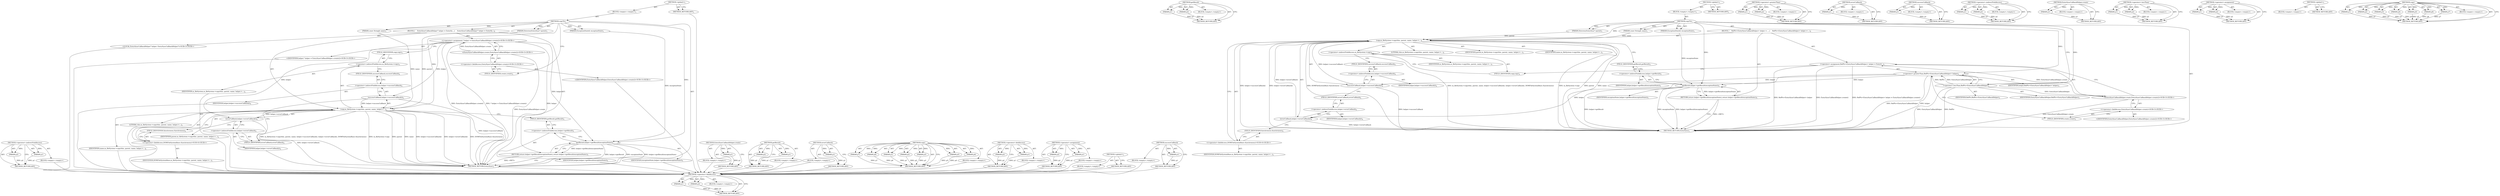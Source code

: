 digraph "successCallback" {
vulnerable_89 [label=<(METHOD,&lt;operator&gt;.fieldAccess)>];
vulnerable_90 [label=<(PARAM,p1)>];
vulnerable_91 [label=<(PARAM,p2)>];
vulnerable_92 [label=<(BLOCK,&lt;empty&gt;,&lt;empty&gt;)>];
vulnerable_93 [label=<(METHOD_RETURN,ANY)>];
vulnerable_117 [label=<(METHOD,getResult)>];
vulnerable_118 [label=<(PARAM,p1)>];
vulnerable_119 [label=<(PARAM,p2)>];
vulnerable_120 [label=<(BLOCK,&lt;empty&gt;,&lt;empty&gt;)>];
vulnerable_121 [label=<(METHOD_RETURN,ANY)>];
vulnerable_6 [label=<(METHOD,&lt;global&gt;)<SUB>1</SUB>>];
vulnerable_7 [label=<(BLOCK,&lt;empty&gt;,&lt;empty&gt;)<SUB>1</SUB>>];
vulnerable_8 [label=<(METHOD,copyTo)<SUB>1</SUB>>];
vulnerable_9 [label=<(PARAM,DirectoryEntrySync* parent)<SUB>1</SUB>>];
vulnerable_10 [label=<(PARAM,const String&amp; name)<SUB>1</SUB>>];
vulnerable_11 [label=<(PARAM,ExceptionState&amp; exceptionState)<SUB>1</SUB>>];
vulnerable_12 [label=<(BLOCK,{
    RefPtr&lt;EntrySyncCallbackHelper&gt; helper = ...,{
    RefPtr&lt;EntrySyncCallbackHelper&gt; helper = ...)<SUB>2</SUB>>];
vulnerable_13 [label=<(&lt;operator&gt;.assignment,RefPtr&lt;EntrySyncCallbackHelper&gt; helper = EntryS...)<SUB>3</SUB>>];
vulnerable_14 [label=<(&lt;operator&gt;.greaterThan,RefPtr&lt;EntrySyncCallbackHelper&gt; helper)<SUB>3</SUB>>];
vulnerable_15 [label=<(&lt;operator&gt;.lessThan,RefPtr&lt;EntrySyncCallbackHelper)<SUB>3</SUB>>];
vulnerable_16 [label=<(IDENTIFIER,RefPtr,RefPtr&lt;EntrySyncCallbackHelper)<SUB>3</SUB>>];
vulnerable_17 [label=<(IDENTIFIER,EntrySyncCallbackHelper,RefPtr&lt;EntrySyncCallbackHelper)<SUB>3</SUB>>];
vulnerable_18 [label=<(IDENTIFIER,helper,RefPtr&lt;EntrySyncCallbackHelper&gt; helper)<SUB>3</SUB>>];
vulnerable_19 [label="<(EntrySyncCallbackHelper.create,EntrySyncCallbackHelper::create())<SUB>3</SUB>>"];
vulnerable_20 [label="<(&lt;operator&gt;.fieldAccess,EntrySyncCallbackHelper::create)<SUB>3</SUB>>"];
vulnerable_21 [label="<(IDENTIFIER,EntrySyncCallbackHelper,EntrySyncCallbackHelper::create())<SUB>3</SUB>>"];
vulnerable_22 [label=<(FIELD_IDENTIFIER,create,create)<SUB>3</SUB>>];
vulnerable_23 [label=<(copy,m_fileSystem-&gt;copy(this, parent, name, helper-&gt;...)<SUB>4</SUB>>];
vulnerable_24 [label=<(&lt;operator&gt;.indirectFieldAccess,m_fileSystem-&gt;copy)<SUB>4</SUB>>];
vulnerable_25 [label=<(IDENTIFIER,m_fileSystem,m_fileSystem-&gt;copy(this, parent, name, helper-&gt;...)<SUB>4</SUB>>];
vulnerable_26 [label=<(FIELD_IDENTIFIER,copy,copy)<SUB>4</SUB>>];
vulnerable_27 [label=<(LITERAL,this,m_fileSystem-&gt;copy(this, parent, name, helper-&gt;...)<SUB>4</SUB>>];
vulnerable_28 [label=<(IDENTIFIER,parent,m_fileSystem-&gt;copy(this, parent, name, helper-&gt;...)<SUB>4</SUB>>];
vulnerable_29 [label=<(IDENTIFIER,name,m_fileSystem-&gt;copy(this, parent, name, helper-&gt;...)<SUB>4</SUB>>];
vulnerable_30 [label=<(successCallback,helper-&gt;successCallback())<SUB>4</SUB>>];
vulnerable_31 [label=<(&lt;operator&gt;.indirectFieldAccess,helper-&gt;successCallback)<SUB>4</SUB>>];
vulnerable_32 [label=<(IDENTIFIER,helper,helper-&gt;successCallback())<SUB>4</SUB>>];
vulnerable_33 [label=<(FIELD_IDENTIFIER,successCallback,successCallback)<SUB>4</SUB>>];
vulnerable_34 [label=<(errorCallback,helper-&gt;errorCallback())<SUB>4</SUB>>];
vulnerable_35 [label=<(&lt;operator&gt;.indirectFieldAccess,helper-&gt;errorCallback)<SUB>4</SUB>>];
vulnerable_36 [label=<(IDENTIFIER,helper,helper-&gt;errorCallback())<SUB>4</SUB>>];
vulnerable_37 [label=<(FIELD_IDENTIFIER,errorCallback,errorCallback)<SUB>4</SUB>>];
vulnerable_38 [label="<(&lt;operator&gt;.fieldAccess,DOMFileSystemBase::Synchronous)<SUB>4</SUB>>"];
vulnerable_39 [label=<(IDENTIFIER,DOMFileSystemBase,m_fileSystem-&gt;copy(this, parent, name, helper-&gt;...)<SUB>4</SUB>>];
vulnerable_40 [label=<(FIELD_IDENTIFIER,Synchronous,Synchronous)<SUB>4</SUB>>];
vulnerable_41 [label=<(RETURN,return helper-&gt;getResult(exceptionState);,return helper-&gt;getResult(exceptionState);)<SUB>5</SUB>>];
vulnerable_42 [label=<(getResult,helper-&gt;getResult(exceptionState))<SUB>5</SUB>>];
vulnerable_43 [label=<(&lt;operator&gt;.indirectFieldAccess,helper-&gt;getResult)<SUB>5</SUB>>];
vulnerable_44 [label=<(IDENTIFIER,helper,helper-&gt;getResult(exceptionState))<SUB>5</SUB>>];
vulnerable_45 [label=<(FIELD_IDENTIFIER,getResult,getResult)<SUB>5</SUB>>];
vulnerable_46 [label=<(IDENTIFIER,exceptionState,helper-&gt;getResult(exceptionState))<SUB>5</SUB>>];
vulnerable_47 [label=<(METHOD_RETURN,EntrySync)<SUB>1</SUB>>];
vulnerable_49 [label=<(METHOD_RETURN,ANY)<SUB>1</SUB>>];
vulnerable_75 [label=<(METHOD,&lt;operator&gt;.greaterThan)>];
vulnerable_76 [label=<(PARAM,p1)>];
vulnerable_77 [label=<(PARAM,p2)>];
vulnerable_78 [label=<(BLOCK,&lt;empty&gt;,&lt;empty&gt;)>];
vulnerable_79 [label=<(METHOD_RETURN,ANY)>];
vulnerable_113 [label=<(METHOD,errorCallback)>];
vulnerable_114 [label=<(PARAM,p1)>];
vulnerable_115 [label=<(BLOCK,&lt;empty&gt;,&lt;empty&gt;)>];
vulnerable_116 [label=<(METHOD_RETURN,ANY)>];
vulnerable_109 [label=<(METHOD,successCallback)>];
vulnerable_110 [label=<(PARAM,p1)>];
vulnerable_111 [label=<(BLOCK,&lt;empty&gt;,&lt;empty&gt;)>];
vulnerable_112 [label=<(METHOD_RETURN,ANY)>];
vulnerable_104 [label=<(METHOD,&lt;operator&gt;.indirectFieldAccess)>];
vulnerable_105 [label=<(PARAM,p1)>];
vulnerable_106 [label=<(PARAM,p2)>];
vulnerable_107 [label=<(BLOCK,&lt;empty&gt;,&lt;empty&gt;)>];
vulnerable_108 [label=<(METHOD_RETURN,ANY)>];
vulnerable_85 [label=<(METHOD,EntrySyncCallbackHelper.create)>];
vulnerable_86 [label=<(PARAM,p1)>];
vulnerable_87 [label=<(BLOCK,&lt;empty&gt;,&lt;empty&gt;)>];
vulnerable_88 [label=<(METHOD_RETURN,ANY)>];
vulnerable_80 [label=<(METHOD,&lt;operator&gt;.lessThan)>];
vulnerable_81 [label=<(PARAM,p1)>];
vulnerable_82 [label=<(PARAM,p2)>];
vulnerable_83 [label=<(BLOCK,&lt;empty&gt;,&lt;empty&gt;)>];
vulnerable_84 [label=<(METHOD_RETURN,ANY)>];
vulnerable_70 [label=<(METHOD,&lt;operator&gt;.assignment)>];
vulnerable_71 [label=<(PARAM,p1)>];
vulnerable_72 [label=<(PARAM,p2)>];
vulnerable_73 [label=<(BLOCK,&lt;empty&gt;,&lt;empty&gt;)>];
vulnerable_74 [label=<(METHOD_RETURN,ANY)>];
vulnerable_64 [label=<(METHOD,&lt;global&gt;)<SUB>1</SUB>>];
vulnerable_65 [label=<(BLOCK,&lt;empty&gt;,&lt;empty&gt;)>];
vulnerable_66 [label=<(METHOD_RETURN,ANY)>];
vulnerable_94 [label=<(METHOD,copy)>];
vulnerable_95 [label=<(PARAM,p1)>];
vulnerable_96 [label=<(PARAM,p2)>];
vulnerable_97 [label=<(PARAM,p3)>];
vulnerable_98 [label=<(PARAM,p4)>];
vulnerable_99 [label=<(PARAM,p5)>];
vulnerable_100 [label=<(PARAM,p6)>];
vulnerable_101 [label=<(PARAM,p7)>];
vulnerable_102 [label=<(BLOCK,&lt;empty&gt;,&lt;empty&gt;)>];
vulnerable_103 [label=<(METHOD_RETURN,ANY)>];
fixed_93 [label=<(METHOD,&lt;operator&gt;.indirectFieldAccess)>];
fixed_94 [label=<(PARAM,p1)>];
fixed_95 [label=<(PARAM,p2)>];
fixed_96 [label=<(BLOCK,&lt;empty&gt;,&lt;empty&gt;)>];
fixed_97 [label=<(METHOD_RETURN,ANY)>];
fixed_6 [label=<(METHOD,&lt;global&gt;)<SUB>1</SUB>>];
fixed_7 [label=<(BLOCK,&lt;empty&gt;,&lt;empty&gt;)<SUB>1</SUB>>];
fixed_8 [label=<(METHOD,copyTo)<SUB>1</SUB>>];
fixed_9 [label=<(PARAM,DirectoryEntrySync* parent)<SUB>1</SUB>>];
fixed_10 [label=<(PARAM,const String&amp; name)<SUB>1</SUB>>];
fixed_11 [label=<(PARAM,ExceptionState&amp; exceptionState)<SUB>1</SUB>>];
fixed_12 [label=<(BLOCK,{
    EntrySyncCallbackHelper* helper = EntrySy...,{
    EntrySyncCallbackHelper* helper = EntrySy...)<SUB>2</SUB>>];
fixed_13 [label="<(LOCAL,EntrySyncCallbackHelper* helper: EntrySyncCallbackHelper*)<SUB>3</SUB>>"];
fixed_14 [label="<(&lt;operator&gt;.assignment,* helper = EntrySyncCallbackHelper::create())<SUB>3</SUB>>"];
fixed_15 [label="<(IDENTIFIER,helper,* helper = EntrySyncCallbackHelper::create())<SUB>3</SUB>>"];
fixed_16 [label="<(EntrySyncCallbackHelper.create,EntrySyncCallbackHelper::create())<SUB>3</SUB>>"];
fixed_17 [label="<(&lt;operator&gt;.fieldAccess,EntrySyncCallbackHelper::create)<SUB>3</SUB>>"];
fixed_18 [label="<(IDENTIFIER,EntrySyncCallbackHelper,EntrySyncCallbackHelper::create())<SUB>3</SUB>>"];
fixed_19 [label=<(FIELD_IDENTIFIER,create,create)<SUB>3</SUB>>];
fixed_20 [label=<(copy,m_fileSystem-&gt;copy(this, parent, name, helper-&gt;...)<SUB>4</SUB>>];
fixed_21 [label=<(&lt;operator&gt;.indirectFieldAccess,m_fileSystem-&gt;copy)<SUB>4</SUB>>];
fixed_22 [label=<(IDENTIFIER,m_fileSystem,m_fileSystem-&gt;copy(this, parent, name, helper-&gt;...)<SUB>4</SUB>>];
fixed_23 [label=<(FIELD_IDENTIFIER,copy,copy)<SUB>4</SUB>>];
fixed_24 [label=<(LITERAL,this,m_fileSystem-&gt;copy(this, parent, name, helper-&gt;...)<SUB>4</SUB>>];
fixed_25 [label=<(IDENTIFIER,parent,m_fileSystem-&gt;copy(this, parent, name, helper-&gt;...)<SUB>4</SUB>>];
fixed_26 [label=<(IDENTIFIER,name,m_fileSystem-&gt;copy(this, parent, name, helper-&gt;...)<SUB>4</SUB>>];
fixed_27 [label=<(successCallback,helper-&gt;successCallback())<SUB>4</SUB>>];
fixed_28 [label=<(&lt;operator&gt;.indirectFieldAccess,helper-&gt;successCallback)<SUB>4</SUB>>];
fixed_29 [label=<(IDENTIFIER,helper,helper-&gt;successCallback())<SUB>4</SUB>>];
fixed_30 [label=<(FIELD_IDENTIFIER,successCallback,successCallback)<SUB>4</SUB>>];
fixed_31 [label=<(errorCallback,helper-&gt;errorCallback())<SUB>4</SUB>>];
fixed_32 [label=<(&lt;operator&gt;.indirectFieldAccess,helper-&gt;errorCallback)<SUB>4</SUB>>];
fixed_33 [label=<(IDENTIFIER,helper,helper-&gt;errorCallback())<SUB>4</SUB>>];
fixed_34 [label=<(FIELD_IDENTIFIER,errorCallback,errorCallback)<SUB>4</SUB>>];
fixed_35 [label="<(&lt;operator&gt;.fieldAccess,DOMFileSystemBase::Synchronous)<SUB>4</SUB>>"];
fixed_36 [label=<(IDENTIFIER,DOMFileSystemBase,m_fileSystem-&gt;copy(this, parent, name, helper-&gt;...)<SUB>4</SUB>>];
fixed_37 [label=<(FIELD_IDENTIFIER,Synchronous,Synchronous)<SUB>4</SUB>>];
fixed_38 [label=<(RETURN,return helper-&gt;getResult(exceptionState);,return helper-&gt;getResult(exceptionState);)<SUB>5</SUB>>];
fixed_39 [label=<(getResult,helper-&gt;getResult(exceptionState))<SUB>5</SUB>>];
fixed_40 [label=<(&lt;operator&gt;.indirectFieldAccess,helper-&gt;getResult)<SUB>5</SUB>>];
fixed_41 [label=<(IDENTIFIER,helper,helper-&gt;getResult(exceptionState))<SUB>5</SUB>>];
fixed_42 [label=<(FIELD_IDENTIFIER,getResult,getResult)<SUB>5</SUB>>];
fixed_43 [label=<(IDENTIFIER,exceptionState,helper-&gt;getResult(exceptionState))<SUB>5</SUB>>];
fixed_44 [label=<(METHOD_RETURN,EntrySync)<SUB>1</SUB>>];
fixed_46 [label=<(METHOD_RETURN,ANY)<SUB>1</SUB>>];
fixed_74 [label=<(METHOD,EntrySyncCallbackHelper.create)>];
fixed_75 [label=<(PARAM,p1)>];
fixed_76 [label=<(BLOCK,&lt;empty&gt;,&lt;empty&gt;)>];
fixed_77 [label=<(METHOD_RETURN,ANY)>];
fixed_106 [label=<(METHOD,getResult)>];
fixed_107 [label=<(PARAM,p1)>];
fixed_108 [label=<(PARAM,p2)>];
fixed_109 [label=<(BLOCK,&lt;empty&gt;,&lt;empty&gt;)>];
fixed_110 [label=<(METHOD_RETURN,ANY)>];
fixed_102 [label=<(METHOD,errorCallback)>];
fixed_103 [label=<(PARAM,p1)>];
fixed_104 [label=<(BLOCK,&lt;empty&gt;,&lt;empty&gt;)>];
fixed_105 [label=<(METHOD_RETURN,ANY)>];
fixed_83 [label=<(METHOD,copy)>];
fixed_84 [label=<(PARAM,p1)>];
fixed_85 [label=<(PARAM,p2)>];
fixed_86 [label=<(PARAM,p3)>];
fixed_87 [label=<(PARAM,p4)>];
fixed_88 [label=<(PARAM,p5)>];
fixed_89 [label=<(PARAM,p6)>];
fixed_90 [label=<(PARAM,p7)>];
fixed_91 [label=<(BLOCK,&lt;empty&gt;,&lt;empty&gt;)>];
fixed_92 [label=<(METHOD_RETURN,ANY)>];
fixed_78 [label=<(METHOD,&lt;operator&gt;.fieldAccess)>];
fixed_79 [label=<(PARAM,p1)>];
fixed_80 [label=<(PARAM,p2)>];
fixed_81 [label=<(BLOCK,&lt;empty&gt;,&lt;empty&gt;)>];
fixed_82 [label=<(METHOD_RETURN,ANY)>];
fixed_69 [label=<(METHOD,&lt;operator&gt;.assignment)>];
fixed_70 [label=<(PARAM,p1)>];
fixed_71 [label=<(PARAM,p2)>];
fixed_72 [label=<(BLOCK,&lt;empty&gt;,&lt;empty&gt;)>];
fixed_73 [label=<(METHOD_RETURN,ANY)>];
fixed_63 [label=<(METHOD,&lt;global&gt;)<SUB>1</SUB>>];
fixed_64 [label=<(BLOCK,&lt;empty&gt;,&lt;empty&gt;)>];
fixed_65 [label=<(METHOD_RETURN,ANY)>];
fixed_98 [label=<(METHOD,successCallback)>];
fixed_99 [label=<(PARAM,p1)>];
fixed_100 [label=<(BLOCK,&lt;empty&gt;,&lt;empty&gt;)>];
fixed_101 [label=<(METHOD_RETURN,ANY)>];
vulnerable_89 -> vulnerable_90  [key=0, label="AST: "];
vulnerable_89 -> vulnerable_90  [key=1, label="DDG: "];
vulnerable_89 -> vulnerable_92  [key=0, label="AST: "];
vulnerable_89 -> vulnerable_91  [key=0, label="AST: "];
vulnerable_89 -> vulnerable_91  [key=1, label="DDG: "];
vulnerable_89 -> vulnerable_93  [key=0, label="AST: "];
vulnerable_89 -> vulnerable_93  [key=1, label="CFG: "];
vulnerable_90 -> vulnerable_93  [key=0, label="DDG: p1"];
vulnerable_91 -> vulnerable_93  [key=0, label="DDG: p2"];
vulnerable_117 -> vulnerable_118  [key=0, label="AST: "];
vulnerable_117 -> vulnerable_118  [key=1, label="DDG: "];
vulnerable_117 -> vulnerable_120  [key=0, label="AST: "];
vulnerable_117 -> vulnerable_119  [key=0, label="AST: "];
vulnerable_117 -> vulnerable_119  [key=1, label="DDG: "];
vulnerable_117 -> vulnerable_121  [key=0, label="AST: "];
vulnerable_117 -> vulnerable_121  [key=1, label="CFG: "];
vulnerable_118 -> vulnerable_121  [key=0, label="DDG: p1"];
vulnerable_119 -> vulnerable_121  [key=0, label="DDG: p2"];
vulnerable_6 -> vulnerable_7  [key=0, label="AST: "];
vulnerable_6 -> vulnerable_49  [key=0, label="AST: "];
vulnerable_6 -> vulnerable_49  [key=1, label="CFG: "];
vulnerable_7 -> vulnerable_8  [key=0, label="AST: "];
vulnerable_8 -> vulnerable_9  [key=0, label="AST: "];
vulnerable_8 -> vulnerable_9  [key=1, label="DDG: "];
vulnerable_8 -> vulnerable_10  [key=0, label="AST: "];
vulnerable_8 -> vulnerable_10  [key=1, label="DDG: "];
vulnerable_8 -> vulnerable_11  [key=0, label="AST: "];
vulnerable_8 -> vulnerable_11  [key=1, label="DDG: "];
vulnerable_8 -> vulnerable_12  [key=0, label="AST: "];
vulnerable_8 -> vulnerable_47  [key=0, label="AST: "];
vulnerable_8 -> vulnerable_15  [key=0, label="CFG: "];
vulnerable_8 -> vulnerable_15  [key=1, label="DDG: "];
vulnerable_8 -> vulnerable_23  [key=0, label="DDG: "];
vulnerable_8 -> vulnerable_14  [key=0, label="DDG: "];
vulnerable_8 -> vulnerable_42  [key=0, label="DDG: "];
vulnerable_9 -> vulnerable_23  [key=0, label="DDG: parent"];
vulnerable_10 -> vulnerable_23  [key=0, label="DDG: name"];
vulnerable_11 -> vulnerable_42  [key=0, label="DDG: exceptionState"];
vulnerable_12 -> vulnerable_13  [key=0, label="AST: "];
vulnerable_12 -> vulnerable_23  [key=0, label="AST: "];
vulnerable_12 -> vulnerable_41  [key=0, label="AST: "];
vulnerable_13 -> vulnerable_14  [key=0, label="AST: "];
vulnerable_13 -> vulnerable_19  [key=0, label="AST: "];
vulnerable_13 -> vulnerable_26  [key=0, label="CFG: "];
vulnerable_13 -> vulnerable_47  [key=0, label="DDG: RefPtr&lt;EntrySyncCallbackHelper&gt; helper"];
vulnerable_13 -> vulnerable_47  [key=1, label="DDG: EntrySyncCallbackHelper::create()"];
vulnerable_13 -> vulnerable_47  [key=2, label="DDG: RefPtr&lt;EntrySyncCallbackHelper&gt; helper = EntrySyncCallbackHelper::create()"];
vulnerable_14 -> vulnerable_15  [key=0, label="AST: "];
vulnerable_14 -> vulnerable_18  [key=0, label="AST: "];
vulnerable_14 -> vulnerable_22  [key=0, label="CFG: "];
vulnerable_14 -> vulnerable_47  [key=0, label="DDG: RefPtr&lt;EntrySyncCallbackHelper"];
vulnerable_14 -> vulnerable_47  [key=1, label="DDG: helper"];
vulnerable_14 -> vulnerable_30  [key=0, label="DDG: helper"];
vulnerable_14 -> vulnerable_34  [key=0, label="DDG: helper"];
vulnerable_14 -> vulnerable_42  [key=0, label="DDG: helper"];
vulnerable_15 -> vulnerable_16  [key=0, label="AST: "];
vulnerable_15 -> vulnerable_17  [key=0, label="AST: "];
vulnerable_15 -> vulnerable_14  [key=0, label="CFG: "];
vulnerable_15 -> vulnerable_14  [key=1, label="DDG: RefPtr"];
vulnerable_15 -> vulnerable_14  [key=2, label="DDG: EntrySyncCallbackHelper"];
vulnerable_15 -> vulnerable_47  [key=0, label="DDG: EntrySyncCallbackHelper"];
vulnerable_15 -> vulnerable_47  [key=1, label="DDG: RefPtr"];
vulnerable_15 -> vulnerable_19  [key=0, label="DDG: EntrySyncCallbackHelper"];
vulnerable_19 -> vulnerable_20  [key=0, label="AST: "];
vulnerable_19 -> vulnerable_13  [key=0, label="CFG: "];
vulnerable_19 -> vulnerable_13  [key=1, label="DDG: EntrySyncCallbackHelper::create"];
vulnerable_19 -> vulnerable_47  [key=0, label="DDG: EntrySyncCallbackHelper::create"];
vulnerable_20 -> vulnerable_21  [key=0, label="AST: "];
vulnerable_20 -> vulnerable_22  [key=0, label="AST: "];
vulnerable_20 -> vulnerable_19  [key=0, label="CFG: "];
vulnerable_22 -> vulnerable_20  [key=0, label="CFG: "];
vulnerable_23 -> vulnerable_24  [key=0, label="AST: "];
vulnerable_23 -> vulnerable_27  [key=0, label="AST: "];
vulnerable_23 -> vulnerable_28  [key=0, label="AST: "];
vulnerable_23 -> vulnerable_29  [key=0, label="AST: "];
vulnerable_23 -> vulnerable_30  [key=0, label="AST: "];
vulnerable_23 -> vulnerable_34  [key=0, label="AST: "];
vulnerable_23 -> vulnerable_38  [key=0, label="AST: "];
vulnerable_23 -> vulnerable_45  [key=0, label="CFG: "];
vulnerable_23 -> vulnerable_47  [key=0, label="DDG: m_fileSystem-&gt;copy"];
vulnerable_23 -> vulnerable_47  [key=1, label="DDG: parent"];
vulnerable_23 -> vulnerable_47  [key=2, label="DDG: name"];
vulnerable_23 -> vulnerable_47  [key=3, label="DDG: helper-&gt;successCallback()"];
vulnerable_23 -> vulnerable_47  [key=4, label="DDG: helper-&gt;errorCallback()"];
vulnerable_23 -> vulnerable_47  [key=5, label="DDG: DOMFileSystemBase::Synchronous"];
vulnerable_23 -> vulnerable_47  [key=6, label="DDG: m_fileSystem-&gt;copy(this, parent, name, helper-&gt;successCallback(), helper-&gt;errorCallback(), DOMFileSystemBase::Synchronous)"];
vulnerable_24 -> vulnerable_25  [key=0, label="AST: "];
vulnerable_24 -> vulnerable_26  [key=0, label="AST: "];
vulnerable_24 -> vulnerable_33  [key=0, label="CFG: "];
vulnerable_26 -> vulnerable_24  [key=0, label="CFG: "];
vulnerable_30 -> vulnerable_31  [key=0, label="AST: "];
vulnerable_30 -> vulnerable_37  [key=0, label="CFG: "];
vulnerable_30 -> vulnerable_47  [key=0, label="DDG: helper-&gt;successCallback"];
vulnerable_30 -> vulnerable_23  [key=0, label="DDG: helper-&gt;successCallback"];
vulnerable_31 -> vulnerable_32  [key=0, label="AST: "];
vulnerable_31 -> vulnerable_33  [key=0, label="AST: "];
vulnerable_31 -> vulnerable_30  [key=0, label="CFG: "];
vulnerable_33 -> vulnerable_31  [key=0, label="CFG: "];
vulnerable_34 -> vulnerable_35  [key=0, label="AST: "];
vulnerable_34 -> vulnerable_40  [key=0, label="CFG: "];
vulnerable_34 -> vulnerable_47  [key=0, label="DDG: helper-&gt;errorCallback"];
vulnerable_34 -> vulnerable_23  [key=0, label="DDG: helper-&gt;errorCallback"];
vulnerable_35 -> vulnerable_36  [key=0, label="AST: "];
vulnerable_35 -> vulnerable_37  [key=0, label="AST: "];
vulnerable_35 -> vulnerable_34  [key=0, label="CFG: "];
vulnerable_37 -> vulnerable_35  [key=0, label="CFG: "];
vulnerable_38 -> vulnerable_39  [key=0, label="AST: "];
vulnerable_38 -> vulnerable_40  [key=0, label="AST: "];
vulnerable_38 -> vulnerable_23  [key=0, label="CFG: "];
vulnerable_40 -> vulnerable_38  [key=0, label="CFG: "];
vulnerable_41 -> vulnerable_42  [key=0, label="AST: "];
vulnerable_41 -> vulnerable_47  [key=0, label="CFG: "];
vulnerable_41 -> vulnerable_47  [key=1, label="DDG: &lt;RET&gt;"];
vulnerable_42 -> vulnerable_43  [key=0, label="AST: "];
vulnerable_42 -> vulnerable_46  [key=0, label="AST: "];
vulnerable_42 -> vulnerable_41  [key=0, label="CFG: "];
vulnerable_42 -> vulnerable_41  [key=1, label="DDG: helper-&gt;getResult(exceptionState)"];
vulnerable_42 -> vulnerable_47  [key=0, label="DDG: helper-&gt;getResult"];
vulnerable_42 -> vulnerable_47  [key=1, label="DDG: exceptionState"];
vulnerable_42 -> vulnerable_47  [key=2, label="DDG: helper-&gt;getResult(exceptionState)"];
vulnerable_43 -> vulnerable_44  [key=0, label="AST: "];
vulnerable_43 -> vulnerable_45  [key=0, label="AST: "];
vulnerable_43 -> vulnerable_42  [key=0, label="CFG: "];
vulnerable_45 -> vulnerable_43  [key=0, label="CFG: "];
vulnerable_75 -> vulnerable_76  [key=0, label="AST: "];
vulnerable_75 -> vulnerable_76  [key=1, label="DDG: "];
vulnerable_75 -> vulnerable_78  [key=0, label="AST: "];
vulnerable_75 -> vulnerable_77  [key=0, label="AST: "];
vulnerable_75 -> vulnerable_77  [key=1, label="DDG: "];
vulnerable_75 -> vulnerable_79  [key=0, label="AST: "];
vulnerable_75 -> vulnerable_79  [key=1, label="CFG: "];
vulnerable_76 -> vulnerable_79  [key=0, label="DDG: p1"];
vulnerable_77 -> vulnerable_79  [key=0, label="DDG: p2"];
vulnerable_113 -> vulnerable_114  [key=0, label="AST: "];
vulnerable_113 -> vulnerable_114  [key=1, label="DDG: "];
vulnerable_113 -> vulnerable_115  [key=0, label="AST: "];
vulnerable_113 -> vulnerable_116  [key=0, label="AST: "];
vulnerable_113 -> vulnerable_116  [key=1, label="CFG: "];
vulnerable_114 -> vulnerable_116  [key=0, label="DDG: p1"];
vulnerable_109 -> vulnerable_110  [key=0, label="AST: "];
vulnerable_109 -> vulnerable_110  [key=1, label="DDG: "];
vulnerable_109 -> vulnerable_111  [key=0, label="AST: "];
vulnerable_109 -> vulnerable_112  [key=0, label="AST: "];
vulnerable_109 -> vulnerable_112  [key=1, label="CFG: "];
vulnerable_110 -> vulnerable_112  [key=0, label="DDG: p1"];
vulnerable_104 -> vulnerable_105  [key=0, label="AST: "];
vulnerable_104 -> vulnerable_105  [key=1, label="DDG: "];
vulnerable_104 -> vulnerable_107  [key=0, label="AST: "];
vulnerable_104 -> vulnerable_106  [key=0, label="AST: "];
vulnerable_104 -> vulnerable_106  [key=1, label="DDG: "];
vulnerable_104 -> vulnerable_108  [key=0, label="AST: "];
vulnerable_104 -> vulnerable_108  [key=1, label="CFG: "];
vulnerable_105 -> vulnerable_108  [key=0, label="DDG: p1"];
vulnerable_106 -> vulnerable_108  [key=0, label="DDG: p2"];
vulnerable_85 -> vulnerable_86  [key=0, label="AST: "];
vulnerable_85 -> vulnerable_86  [key=1, label="DDG: "];
vulnerable_85 -> vulnerable_87  [key=0, label="AST: "];
vulnerable_85 -> vulnerable_88  [key=0, label="AST: "];
vulnerable_85 -> vulnerable_88  [key=1, label="CFG: "];
vulnerable_86 -> vulnerable_88  [key=0, label="DDG: p1"];
vulnerable_80 -> vulnerable_81  [key=0, label="AST: "];
vulnerable_80 -> vulnerable_81  [key=1, label="DDG: "];
vulnerable_80 -> vulnerable_83  [key=0, label="AST: "];
vulnerable_80 -> vulnerable_82  [key=0, label="AST: "];
vulnerable_80 -> vulnerable_82  [key=1, label="DDG: "];
vulnerable_80 -> vulnerable_84  [key=0, label="AST: "];
vulnerable_80 -> vulnerable_84  [key=1, label="CFG: "];
vulnerable_81 -> vulnerable_84  [key=0, label="DDG: p1"];
vulnerable_82 -> vulnerable_84  [key=0, label="DDG: p2"];
vulnerable_70 -> vulnerable_71  [key=0, label="AST: "];
vulnerable_70 -> vulnerable_71  [key=1, label="DDG: "];
vulnerable_70 -> vulnerable_73  [key=0, label="AST: "];
vulnerable_70 -> vulnerable_72  [key=0, label="AST: "];
vulnerable_70 -> vulnerable_72  [key=1, label="DDG: "];
vulnerable_70 -> vulnerable_74  [key=0, label="AST: "];
vulnerable_70 -> vulnerable_74  [key=1, label="CFG: "];
vulnerable_71 -> vulnerable_74  [key=0, label="DDG: p1"];
vulnerable_72 -> vulnerable_74  [key=0, label="DDG: p2"];
vulnerable_64 -> vulnerable_65  [key=0, label="AST: "];
vulnerable_64 -> vulnerable_66  [key=0, label="AST: "];
vulnerable_64 -> vulnerable_66  [key=1, label="CFG: "];
vulnerable_94 -> vulnerable_95  [key=0, label="AST: "];
vulnerable_94 -> vulnerable_95  [key=1, label="DDG: "];
vulnerable_94 -> vulnerable_102  [key=0, label="AST: "];
vulnerable_94 -> vulnerable_96  [key=0, label="AST: "];
vulnerable_94 -> vulnerable_96  [key=1, label="DDG: "];
vulnerable_94 -> vulnerable_103  [key=0, label="AST: "];
vulnerable_94 -> vulnerable_103  [key=1, label="CFG: "];
vulnerable_94 -> vulnerable_97  [key=0, label="AST: "];
vulnerable_94 -> vulnerable_97  [key=1, label="DDG: "];
vulnerable_94 -> vulnerable_98  [key=0, label="AST: "];
vulnerable_94 -> vulnerable_98  [key=1, label="DDG: "];
vulnerable_94 -> vulnerable_99  [key=0, label="AST: "];
vulnerable_94 -> vulnerable_99  [key=1, label="DDG: "];
vulnerable_94 -> vulnerable_100  [key=0, label="AST: "];
vulnerable_94 -> vulnerable_100  [key=1, label="DDG: "];
vulnerable_94 -> vulnerable_101  [key=0, label="AST: "];
vulnerable_94 -> vulnerable_101  [key=1, label="DDG: "];
vulnerable_95 -> vulnerable_103  [key=0, label="DDG: p1"];
vulnerable_96 -> vulnerable_103  [key=0, label="DDG: p2"];
vulnerable_97 -> vulnerable_103  [key=0, label="DDG: p3"];
vulnerable_98 -> vulnerable_103  [key=0, label="DDG: p4"];
vulnerable_99 -> vulnerable_103  [key=0, label="DDG: p5"];
vulnerable_100 -> vulnerable_103  [key=0, label="DDG: p6"];
vulnerable_101 -> vulnerable_103  [key=0, label="DDG: p7"];
fixed_93 -> fixed_94  [key=0, label="AST: "];
fixed_93 -> fixed_94  [key=1, label="DDG: "];
fixed_93 -> fixed_96  [key=0, label="AST: "];
fixed_93 -> fixed_95  [key=0, label="AST: "];
fixed_93 -> fixed_95  [key=1, label="DDG: "];
fixed_93 -> fixed_97  [key=0, label="AST: "];
fixed_93 -> fixed_97  [key=1, label="CFG: "];
fixed_94 -> fixed_97  [key=0, label="DDG: p1"];
fixed_95 -> fixed_97  [key=0, label="DDG: p2"];
fixed_96 -> vulnerable_89  [key=0];
fixed_97 -> vulnerable_89  [key=0];
fixed_6 -> fixed_7  [key=0, label="AST: "];
fixed_6 -> fixed_46  [key=0, label="AST: "];
fixed_6 -> fixed_46  [key=1, label="CFG: "];
fixed_7 -> fixed_8  [key=0, label="AST: "];
fixed_8 -> fixed_9  [key=0, label="AST: "];
fixed_8 -> fixed_9  [key=1, label="DDG: "];
fixed_8 -> fixed_10  [key=0, label="AST: "];
fixed_8 -> fixed_10  [key=1, label="DDG: "];
fixed_8 -> fixed_11  [key=0, label="AST: "];
fixed_8 -> fixed_11  [key=1, label="DDG: "];
fixed_8 -> fixed_12  [key=0, label="AST: "];
fixed_8 -> fixed_44  [key=0, label="AST: "];
fixed_8 -> fixed_19  [key=0, label="CFG: "];
fixed_8 -> fixed_20  [key=0, label="DDG: "];
fixed_8 -> fixed_39  [key=0, label="DDG: "];
fixed_9 -> fixed_20  [key=0, label="DDG: parent"];
fixed_10 -> fixed_20  [key=0, label="DDG: name"];
fixed_11 -> fixed_39  [key=0, label="DDG: exceptionState"];
fixed_12 -> fixed_13  [key=0, label="AST: "];
fixed_12 -> fixed_14  [key=0, label="AST: "];
fixed_12 -> fixed_20  [key=0, label="AST: "];
fixed_12 -> fixed_38  [key=0, label="AST: "];
fixed_13 -> vulnerable_89  [key=0];
fixed_14 -> fixed_15  [key=0, label="AST: "];
fixed_14 -> fixed_16  [key=0, label="AST: "];
fixed_14 -> fixed_23  [key=0, label="CFG: "];
fixed_14 -> fixed_44  [key=0, label="DDG: helper"];
fixed_14 -> fixed_44  [key=1, label="DDG: EntrySyncCallbackHelper::create()"];
fixed_14 -> fixed_44  [key=2, label="DDG: * helper = EntrySyncCallbackHelper::create()"];
fixed_14 -> fixed_27  [key=0, label="DDG: helper"];
fixed_14 -> fixed_31  [key=0, label="DDG: helper"];
fixed_14 -> fixed_39  [key=0, label="DDG: helper"];
fixed_15 -> vulnerable_89  [key=0];
fixed_16 -> fixed_17  [key=0, label="AST: "];
fixed_16 -> fixed_14  [key=0, label="CFG: "];
fixed_16 -> fixed_14  [key=1, label="DDG: EntrySyncCallbackHelper::create"];
fixed_16 -> fixed_44  [key=0, label="DDG: EntrySyncCallbackHelper::create"];
fixed_17 -> fixed_18  [key=0, label="AST: "];
fixed_17 -> fixed_19  [key=0, label="AST: "];
fixed_17 -> fixed_16  [key=0, label="CFG: "];
fixed_18 -> vulnerable_89  [key=0];
fixed_19 -> fixed_17  [key=0, label="CFG: "];
fixed_20 -> fixed_21  [key=0, label="AST: "];
fixed_20 -> fixed_24  [key=0, label="AST: "];
fixed_20 -> fixed_25  [key=0, label="AST: "];
fixed_20 -> fixed_26  [key=0, label="AST: "];
fixed_20 -> fixed_27  [key=0, label="AST: "];
fixed_20 -> fixed_31  [key=0, label="AST: "];
fixed_20 -> fixed_35  [key=0, label="AST: "];
fixed_20 -> fixed_42  [key=0, label="CFG: "];
fixed_20 -> fixed_44  [key=0, label="DDG: m_fileSystem-&gt;copy"];
fixed_20 -> fixed_44  [key=1, label="DDG: parent"];
fixed_20 -> fixed_44  [key=2, label="DDG: name"];
fixed_20 -> fixed_44  [key=3, label="DDG: helper-&gt;successCallback()"];
fixed_20 -> fixed_44  [key=4, label="DDG: helper-&gt;errorCallback()"];
fixed_20 -> fixed_44  [key=5, label="DDG: DOMFileSystemBase::Synchronous"];
fixed_20 -> fixed_44  [key=6, label="DDG: m_fileSystem-&gt;copy(this, parent, name, helper-&gt;successCallback(), helper-&gt;errorCallback(), DOMFileSystemBase::Synchronous)"];
fixed_21 -> fixed_22  [key=0, label="AST: "];
fixed_21 -> fixed_23  [key=0, label="AST: "];
fixed_21 -> fixed_30  [key=0, label="CFG: "];
fixed_22 -> vulnerable_89  [key=0];
fixed_23 -> fixed_21  [key=0, label="CFG: "];
fixed_24 -> vulnerable_89  [key=0];
fixed_25 -> vulnerable_89  [key=0];
fixed_26 -> vulnerable_89  [key=0];
fixed_27 -> fixed_28  [key=0, label="AST: "];
fixed_27 -> fixed_34  [key=0, label="CFG: "];
fixed_27 -> fixed_44  [key=0, label="DDG: helper-&gt;successCallback"];
fixed_27 -> fixed_20  [key=0, label="DDG: helper-&gt;successCallback"];
fixed_28 -> fixed_29  [key=0, label="AST: "];
fixed_28 -> fixed_30  [key=0, label="AST: "];
fixed_28 -> fixed_27  [key=0, label="CFG: "];
fixed_29 -> vulnerable_89  [key=0];
fixed_30 -> fixed_28  [key=0, label="CFG: "];
fixed_31 -> fixed_32  [key=0, label="AST: "];
fixed_31 -> fixed_37  [key=0, label="CFG: "];
fixed_31 -> fixed_44  [key=0, label="DDG: helper-&gt;errorCallback"];
fixed_31 -> fixed_20  [key=0, label="DDG: helper-&gt;errorCallback"];
fixed_32 -> fixed_33  [key=0, label="AST: "];
fixed_32 -> fixed_34  [key=0, label="AST: "];
fixed_32 -> fixed_31  [key=0, label="CFG: "];
fixed_33 -> vulnerable_89  [key=0];
fixed_34 -> fixed_32  [key=0, label="CFG: "];
fixed_35 -> fixed_36  [key=0, label="AST: "];
fixed_35 -> fixed_37  [key=0, label="AST: "];
fixed_35 -> fixed_20  [key=0, label="CFG: "];
fixed_36 -> vulnerable_89  [key=0];
fixed_37 -> fixed_35  [key=0, label="CFG: "];
fixed_38 -> fixed_39  [key=0, label="AST: "];
fixed_38 -> fixed_44  [key=0, label="CFG: "];
fixed_38 -> fixed_44  [key=1, label="DDG: &lt;RET&gt;"];
fixed_39 -> fixed_40  [key=0, label="AST: "];
fixed_39 -> fixed_43  [key=0, label="AST: "];
fixed_39 -> fixed_38  [key=0, label="CFG: "];
fixed_39 -> fixed_38  [key=1, label="DDG: helper-&gt;getResult(exceptionState)"];
fixed_39 -> fixed_44  [key=0, label="DDG: helper-&gt;getResult"];
fixed_39 -> fixed_44  [key=1, label="DDG: exceptionState"];
fixed_39 -> fixed_44  [key=2, label="DDG: helper-&gt;getResult(exceptionState)"];
fixed_40 -> fixed_41  [key=0, label="AST: "];
fixed_40 -> fixed_42  [key=0, label="AST: "];
fixed_40 -> fixed_39  [key=0, label="CFG: "];
fixed_41 -> vulnerable_89  [key=0];
fixed_42 -> fixed_40  [key=0, label="CFG: "];
fixed_43 -> vulnerable_89  [key=0];
fixed_44 -> vulnerable_89  [key=0];
fixed_46 -> vulnerable_89  [key=0];
fixed_74 -> fixed_75  [key=0, label="AST: "];
fixed_74 -> fixed_75  [key=1, label="DDG: "];
fixed_74 -> fixed_76  [key=0, label="AST: "];
fixed_74 -> fixed_77  [key=0, label="AST: "];
fixed_74 -> fixed_77  [key=1, label="CFG: "];
fixed_75 -> fixed_77  [key=0, label="DDG: p1"];
fixed_76 -> vulnerable_89  [key=0];
fixed_77 -> vulnerable_89  [key=0];
fixed_106 -> fixed_107  [key=0, label="AST: "];
fixed_106 -> fixed_107  [key=1, label="DDG: "];
fixed_106 -> fixed_109  [key=0, label="AST: "];
fixed_106 -> fixed_108  [key=0, label="AST: "];
fixed_106 -> fixed_108  [key=1, label="DDG: "];
fixed_106 -> fixed_110  [key=0, label="AST: "];
fixed_106 -> fixed_110  [key=1, label="CFG: "];
fixed_107 -> fixed_110  [key=0, label="DDG: p1"];
fixed_108 -> fixed_110  [key=0, label="DDG: p2"];
fixed_109 -> vulnerable_89  [key=0];
fixed_110 -> vulnerable_89  [key=0];
fixed_102 -> fixed_103  [key=0, label="AST: "];
fixed_102 -> fixed_103  [key=1, label="DDG: "];
fixed_102 -> fixed_104  [key=0, label="AST: "];
fixed_102 -> fixed_105  [key=0, label="AST: "];
fixed_102 -> fixed_105  [key=1, label="CFG: "];
fixed_103 -> fixed_105  [key=0, label="DDG: p1"];
fixed_104 -> vulnerable_89  [key=0];
fixed_105 -> vulnerable_89  [key=0];
fixed_83 -> fixed_84  [key=0, label="AST: "];
fixed_83 -> fixed_84  [key=1, label="DDG: "];
fixed_83 -> fixed_91  [key=0, label="AST: "];
fixed_83 -> fixed_85  [key=0, label="AST: "];
fixed_83 -> fixed_85  [key=1, label="DDG: "];
fixed_83 -> fixed_92  [key=0, label="AST: "];
fixed_83 -> fixed_92  [key=1, label="CFG: "];
fixed_83 -> fixed_86  [key=0, label="AST: "];
fixed_83 -> fixed_86  [key=1, label="DDG: "];
fixed_83 -> fixed_87  [key=0, label="AST: "];
fixed_83 -> fixed_87  [key=1, label="DDG: "];
fixed_83 -> fixed_88  [key=0, label="AST: "];
fixed_83 -> fixed_88  [key=1, label="DDG: "];
fixed_83 -> fixed_89  [key=0, label="AST: "];
fixed_83 -> fixed_89  [key=1, label="DDG: "];
fixed_83 -> fixed_90  [key=0, label="AST: "];
fixed_83 -> fixed_90  [key=1, label="DDG: "];
fixed_84 -> fixed_92  [key=0, label="DDG: p1"];
fixed_85 -> fixed_92  [key=0, label="DDG: p2"];
fixed_86 -> fixed_92  [key=0, label="DDG: p3"];
fixed_87 -> fixed_92  [key=0, label="DDG: p4"];
fixed_88 -> fixed_92  [key=0, label="DDG: p5"];
fixed_89 -> fixed_92  [key=0, label="DDG: p6"];
fixed_90 -> fixed_92  [key=0, label="DDG: p7"];
fixed_91 -> vulnerable_89  [key=0];
fixed_92 -> vulnerable_89  [key=0];
fixed_78 -> fixed_79  [key=0, label="AST: "];
fixed_78 -> fixed_79  [key=1, label="DDG: "];
fixed_78 -> fixed_81  [key=0, label="AST: "];
fixed_78 -> fixed_80  [key=0, label="AST: "];
fixed_78 -> fixed_80  [key=1, label="DDG: "];
fixed_78 -> fixed_82  [key=0, label="AST: "];
fixed_78 -> fixed_82  [key=1, label="CFG: "];
fixed_79 -> fixed_82  [key=0, label="DDG: p1"];
fixed_80 -> fixed_82  [key=0, label="DDG: p2"];
fixed_81 -> vulnerable_89  [key=0];
fixed_82 -> vulnerable_89  [key=0];
fixed_69 -> fixed_70  [key=0, label="AST: "];
fixed_69 -> fixed_70  [key=1, label="DDG: "];
fixed_69 -> fixed_72  [key=0, label="AST: "];
fixed_69 -> fixed_71  [key=0, label="AST: "];
fixed_69 -> fixed_71  [key=1, label="DDG: "];
fixed_69 -> fixed_73  [key=0, label="AST: "];
fixed_69 -> fixed_73  [key=1, label="CFG: "];
fixed_70 -> fixed_73  [key=0, label="DDG: p1"];
fixed_71 -> fixed_73  [key=0, label="DDG: p2"];
fixed_72 -> vulnerable_89  [key=0];
fixed_73 -> vulnerable_89  [key=0];
fixed_63 -> fixed_64  [key=0, label="AST: "];
fixed_63 -> fixed_65  [key=0, label="AST: "];
fixed_63 -> fixed_65  [key=1, label="CFG: "];
fixed_64 -> vulnerable_89  [key=0];
fixed_65 -> vulnerable_89  [key=0];
fixed_98 -> fixed_99  [key=0, label="AST: "];
fixed_98 -> fixed_99  [key=1, label="DDG: "];
fixed_98 -> fixed_100  [key=0, label="AST: "];
fixed_98 -> fixed_101  [key=0, label="AST: "];
fixed_98 -> fixed_101  [key=1, label="CFG: "];
fixed_99 -> fixed_101  [key=0, label="DDG: p1"];
fixed_100 -> vulnerable_89  [key=0];
fixed_101 -> vulnerable_89  [key=0];
}
